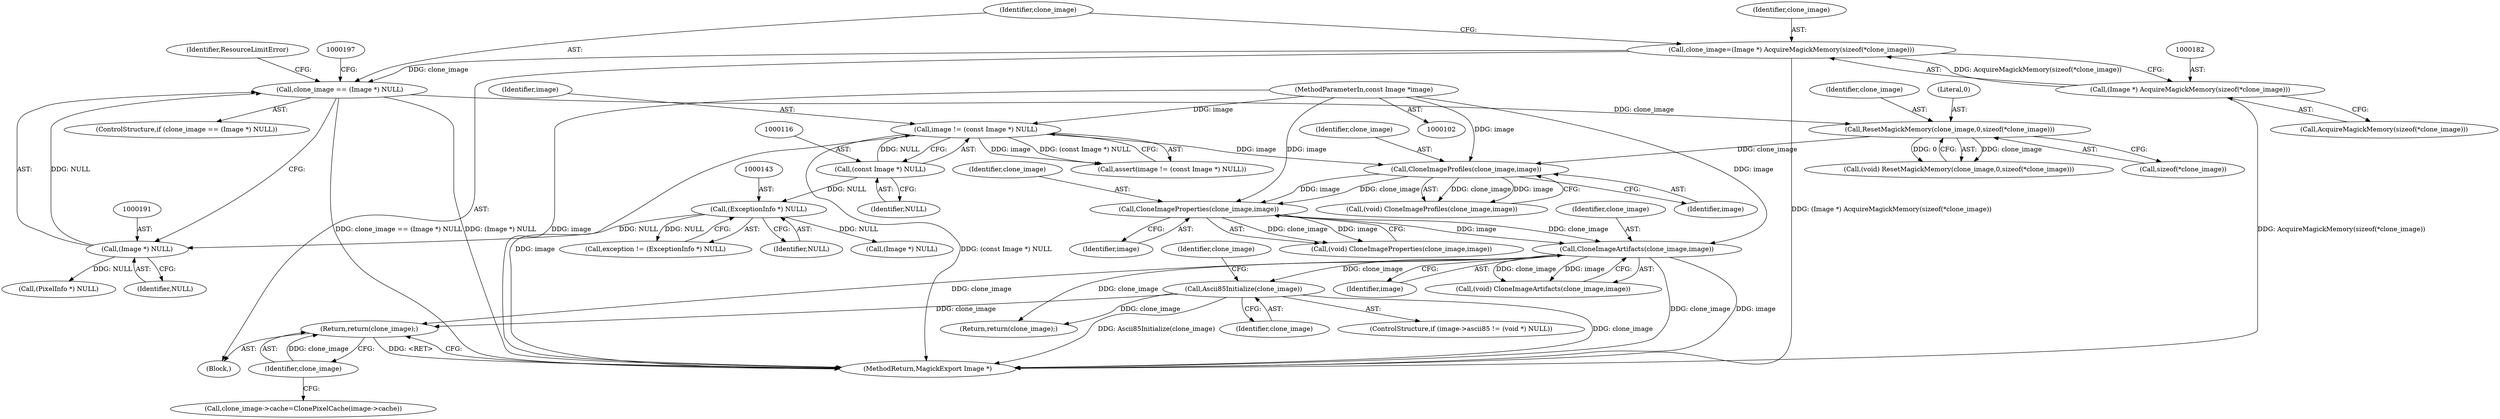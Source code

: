 digraph "0_ImageMagick_aecd0ada163a4d6c769cec178955d5f3e9316f2f_0@pointer" {
"1000761" [label="(Return,return(clone_image);)"];
"1000762" [label="(Identifier,clone_image)"];
"1000369" [label="(Call,CloneImageArtifacts(clone_image,image))"];
"1000364" [label="(Call,CloneImageProperties(clone_image,image))"];
"1000359" [label="(Call,CloneImageProfiles(clone_image,image))"];
"1000198" [label="(Call,ResetMagickMemory(clone_image,0,sizeof(*clone_image)))"];
"1000188" [label="(Call,clone_image == (Image *) NULL)"];
"1000179" [label="(Call,clone_image=(Image *) AcquireMagickMemory(sizeof(*clone_image)))"];
"1000181" [label="(Call,(Image *) AcquireMagickMemory(sizeof(*clone_image)))"];
"1000190" [label="(Call,(Image *) NULL)"];
"1000142" [label="(Call,(ExceptionInfo *) NULL)"];
"1000115" [label="(Call,(const Image *) NULL)"];
"1000113" [label="(Call,image != (const Image *) NULL)"];
"1000103" [label="(MethodParameterIn,const Image *image)"];
"1000385" [label="(Call,Ascii85Initialize(clone_image))"];
"1000189" [label="(Identifier,clone_image)"];
"1000367" [label="(Call,(void) CloneImageArtifacts(clone_image,image))"];
"1000183" [label="(Call,AcquireMagickMemory(sizeof(*clone_image)))"];
"1000176" [label="(Call,(Image *) NULL)"];
"1000112" [label="(Call,assert(image != (const Image *) NULL))"];
"1000365" [label="(Identifier,clone_image)"];
"1000114" [label="(Identifier,image)"];
"1000291" [label="(Call,(PixelInfo *) NULL)"];
"1000366" [label="(Identifier,image)"];
"1000192" [label="(Identifier,NULL)"];
"1000190" [label="(Call,(Image *) NULL)"];
"1000108" [label="(Block,)"];
"1000360" [label="(Identifier,clone_image)"];
"1000369" [label="(Call,CloneImageArtifacts(clone_image,image))"];
"1000117" [label="(Identifier,NULL)"];
"1000385" [label="(Call,Ascii85Initialize(clone_image))"];
"1000140" [label="(Call,exception != (ExceptionInfo *) NULL)"];
"1000187" [label="(ControlStructure,if (clone_image == (Image *) NULL))"];
"1000115" [label="(Call,(const Image *) NULL)"];
"1000593" [label="(Return,return(clone_image);)"];
"1000377" [label="(ControlStructure,if (image->ascii85 != (void *) NULL))"];
"1000103" [label="(MethodParameterIn,const Image *image)"];
"1000144" [label="(Identifier,NULL)"];
"1000371" [label="(Identifier,image)"];
"1000179" [label="(Call,clone_image=(Image *) AcquireMagickMemory(sizeof(*clone_image)))"];
"1000762" [label="(Identifier,clone_image)"];
"1000201" [label="(Call,sizeof(*clone_image))"];
"1000761" [label="(Return,return(clone_image);)"];
"1000194" [label="(Identifier,ResourceLimitError)"];
"1000362" [label="(Call,(void) CloneImageProperties(clone_image,image))"];
"1000180" [label="(Identifier,clone_image)"];
"1000181" [label="(Call,(Image *) AcquireMagickMemory(sizeof(*clone_image)))"];
"1000359" [label="(Call,CloneImageProfiles(clone_image,image))"];
"1000361" [label="(Identifier,image)"];
"1000196" [label="(Call,(void) ResetMagickMemory(clone_image,0,sizeof(*clone_image)))"];
"1000364" [label="(Call,CloneImageProperties(clone_image,image))"];
"1000200" [label="(Literal,0)"];
"1000198" [label="(Call,ResetMagickMemory(clone_image,0,sizeof(*clone_image)))"];
"1000389" [label="(Identifier,clone_image)"];
"1000142" [label="(Call,(ExceptionInfo *) NULL)"];
"1000370" [label="(Identifier,clone_image)"];
"1000199" [label="(Identifier,clone_image)"];
"1000763" [label="(MethodReturn,MagickExport Image *)"];
"1000753" [label="(Call,clone_image->cache=ClonePixelCache(image->cache))"];
"1000357" [label="(Call,(void) CloneImageProfiles(clone_image,image))"];
"1000113" [label="(Call,image != (const Image *) NULL)"];
"1000386" [label="(Identifier,clone_image)"];
"1000188" [label="(Call,clone_image == (Image *) NULL)"];
"1000761" -> "1000108"  [label="AST: "];
"1000761" -> "1000762"  [label="CFG: "];
"1000762" -> "1000761"  [label="AST: "];
"1000763" -> "1000761"  [label="CFG: "];
"1000761" -> "1000763"  [label="DDG: <RET>"];
"1000762" -> "1000761"  [label="DDG: clone_image"];
"1000369" -> "1000761"  [label="DDG: clone_image"];
"1000385" -> "1000761"  [label="DDG: clone_image"];
"1000762" -> "1000753"  [label="CFG: "];
"1000369" -> "1000367"  [label="AST: "];
"1000369" -> "1000371"  [label="CFG: "];
"1000370" -> "1000369"  [label="AST: "];
"1000371" -> "1000369"  [label="AST: "];
"1000367" -> "1000369"  [label="CFG: "];
"1000369" -> "1000763"  [label="DDG: clone_image"];
"1000369" -> "1000763"  [label="DDG: image"];
"1000369" -> "1000367"  [label="DDG: clone_image"];
"1000369" -> "1000367"  [label="DDG: image"];
"1000364" -> "1000369"  [label="DDG: clone_image"];
"1000364" -> "1000369"  [label="DDG: image"];
"1000103" -> "1000369"  [label="DDG: image"];
"1000369" -> "1000385"  [label="DDG: clone_image"];
"1000369" -> "1000593"  [label="DDG: clone_image"];
"1000364" -> "1000362"  [label="AST: "];
"1000364" -> "1000366"  [label="CFG: "];
"1000365" -> "1000364"  [label="AST: "];
"1000366" -> "1000364"  [label="AST: "];
"1000362" -> "1000364"  [label="CFG: "];
"1000364" -> "1000362"  [label="DDG: clone_image"];
"1000364" -> "1000362"  [label="DDG: image"];
"1000359" -> "1000364"  [label="DDG: clone_image"];
"1000359" -> "1000364"  [label="DDG: image"];
"1000103" -> "1000364"  [label="DDG: image"];
"1000359" -> "1000357"  [label="AST: "];
"1000359" -> "1000361"  [label="CFG: "];
"1000360" -> "1000359"  [label="AST: "];
"1000361" -> "1000359"  [label="AST: "];
"1000357" -> "1000359"  [label="CFG: "];
"1000359" -> "1000357"  [label="DDG: clone_image"];
"1000359" -> "1000357"  [label="DDG: image"];
"1000198" -> "1000359"  [label="DDG: clone_image"];
"1000113" -> "1000359"  [label="DDG: image"];
"1000103" -> "1000359"  [label="DDG: image"];
"1000198" -> "1000196"  [label="AST: "];
"1000198" -> "1000201"  [label="CFG: "];
"1000199" -> "1000198"  [label="AST: "];
"1000200" -> "1000198"  [label="AST: "];
"1000201" -> "1000198"  [label="AST: "];
"1000196" -> "1000198"  [label="CFG: "];
"1000198" -> "1000196"  [label="DDG: clone_image"];
"1000198" -> "1000196"  [label="DDG: 0"];
"1000188" -> "1000198"  [label="DDG: clone_image"];
"1000188" -> "1000187"  [label="AST: "];
"1000188" -> "1000190"  [label="CFG: "];
"1000189" -> "1000188"  [label="AST: "];
"1000190" -> "1000188"  [label="AST: "];
"1000194" -> "1000188"  [label="CFG: "];
"1000197" -> "1000188"  [label="CFG: "];
"1000188" -> "1000763"  [label="DDG: clone_image == (Image *) NULL"];
"1000188" -> "1000763"  [label="DDG: (Image *) NULL"];
"1000179" -> "1000188"  [label="DDG: clone_image"];
"1000190" -> "1000188"  [label="DDG: NULL"];
"1000179" -> "1000108"  [label="AST: "];
"1000179" -> "1000181"  [label="CFG: "];
"1000180" -> "1000179"  [label="AST: "];
"1000181" -> "1000179"  [label="AST: "];
"1000189" -> "1000179"  [label="CFG: "];
"1000179" -> "1000763"  [label="DDG: (Image *) AcquireMagickMemory(sizeof(*clone_image))"];
"1000181" -> "1000179"  [label="DDG: AcquireMagickMemory(sizeof(*clone_image))"];
"1000181" -> "1000183"  [label="CFG: "];
"1000182" -> "1000181"  [label="AST: "];
"1000183" -> "1000181"  [label="AST: "];
"1000181" -> "1000763"  [label="DDG: AcquireMagickMemory(sizeof(*clone_image))"];
"1000190" -> "1000192"  [label="CFG: "];
"1000191" -> "1000190"  [label="AST: "];
"1000192" -> "1000190"  [label="AST: "];
"1000142" -> "1000190"  [label="DDG: NULL"];
"1000190" -> "1000291"  [label="DDG: NULL"];
"1000142" -> "1000140"  [label="AST: "];
"1000142" -> "1000144"  [label="CFG: "];
"1000143" -> "1000142"  [label="AST: "];
"1000144" -> "1000142"  [label="AST: "];
"1000140" -> "1000142"  [label="CFG: "];
"1000142" -> "1000140"  [label="DDG: NULL"];
"1000115" -> "1000142"  [label="DDG: NULL"];
"1000142" -> "1000176"  [label="DDG: NULL"];
"1000115" -> "1000113"  [label="AST: "];
"1000115" -> "1000117"  [label="CFG: "];
"1000116" -> "1000115"  [label="AST: "];
"1000117" -> "1000115"  [label="AST: "];
"1000113" -> "1000115"  [label="CFG: "];
"1000115" -> "1000113"  [label="DDG: NULL"];
"1000113" -> "1000112"  [label="AST: "];
"1000114" -> "1000113"  [label="AST: "];
"1000112" -> "1000113"  [label="CFG: "];
"1000113" -> "1000763"  [label="DDG: image"];
"1000113" -> "1000763"  [label="DDG: (const Image *) NULL"];
"1000113" -> "1000112"  [label="DDG: image"];
"1000113" -> "1000112"  [label="DDG: (const Image *) NULL"];
"1000103" -> "1000113"  [label="DDG: image"];
"1000103" -> "1000102"  [label="AST: "];
"1000103" -> "1000763"  [label="DDG: image"];
"1000385" -> "1000377"  [label="AST: "];
"1000385" -> "1000386"  [label="CFG: "];
"1000386" -> "1000385"  [label="AST: "];
"1000389" -> "1000385"  [label="CFG: "];
"1000385" -> "1000763"  [label="DDG: clone_image"];
"1000385" -> "1000763"  [label="DDG: Ascii85Initialize(clone_image)"];
"1000385" -> "1000593"  [label="DDG: clone_image"];
}

